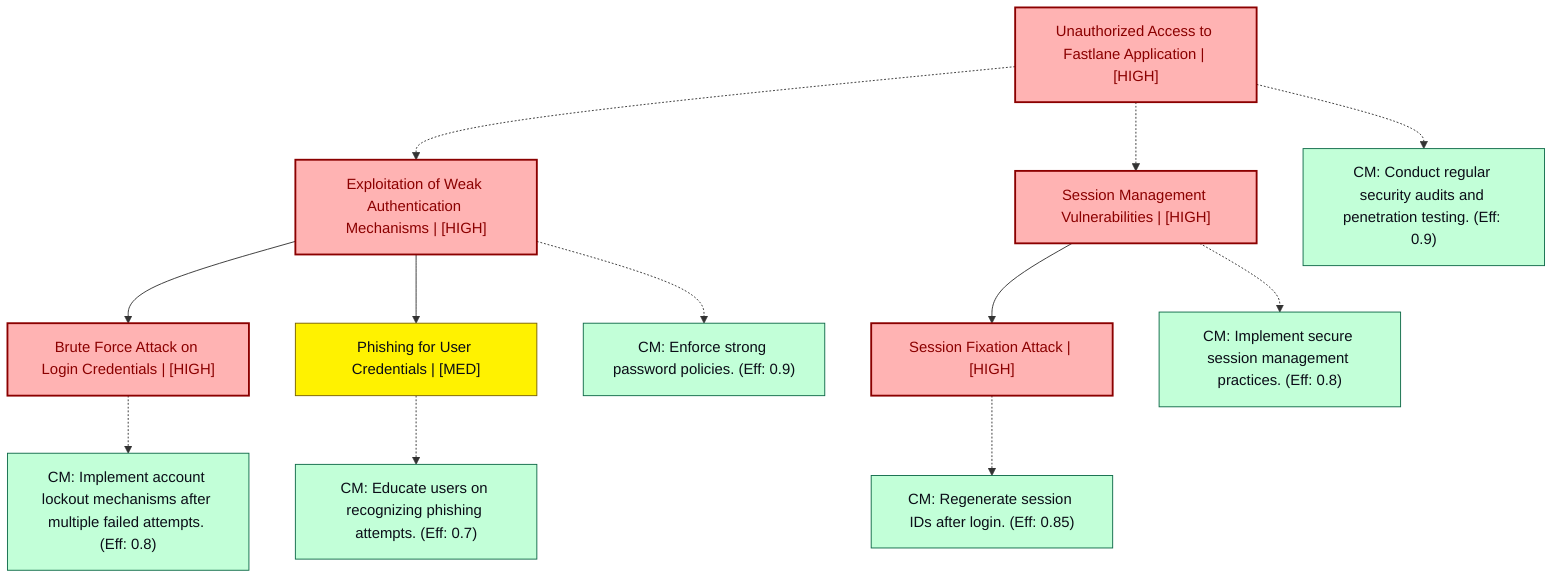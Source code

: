 graph TB
  node_01K64N89Z8M6HEWJ68V27R7SV1["Unauthorized Access to Fastlane Application | [HIGH]"]:::highRisk
  node_01K64N89Z8M6HEWJ68V27R7SV2["Exploitation of Weak Authentication Mechanisms | [HIGH]"]:::highRisk
  node_01K64N89Z8M6HEWJ68V27R7SV3["Brute Force Attack on Login Credentials | [HIGH]"]:::highRisk
  node_01K64N89Z8M6HEWJ68V27R7SV3_cm_0["CM: Implement account lockout mechanisms after multiple failed attempts. (Eff: 0.8)"]:::countermeasure
  node_01K64N89Z8M6HEWJ68V27R7SV4["Phishing for User Credentials | [MED]"]:::mediumRisk
  node_01K64N89Z8M6HEWJ68V27R7SV4_cm_0["CM: Educate users on recognizing phishing attempts. (Eff: 0.7)"]:::countermeasure
  node_01K64N89Z8M6HEWJ68V27R7SV2_cm_0["CM: Enforce strong password policies. (Eff: 0.9)"]:::countermeasure
  node_01K64N89Z8M6HEWJ68V27R7SV5["Session Management Vulnerabilities | [HIGH]"]:::highRisk
  node_01K64N89Z8M6HEWJ68V27R7SV6["Session Fixation Attack | [HIGH]"]:::highRisk
  node_01K64N89Z8M6HEWJ68V27R7SV6_cm_0["CM: Regenerate session IDs after login. (Eff: 0.85)"]:::countermeasure
  node_01K64N89Z8M6HEWJ68V27R7SV5_cm_0["CM: Implement secure session management practices. (Eff: 0.8)"]:::countermeasure
  node_01K64N89Z8M6HEWJ68V27R7SV1_cm_0["CM: Conduct regular security audits and penetration testing. (Eff: 0.9)"]:::countermeasure

  node_01K64N89Z8M6HEWJ68V27R7SV1 -.-> node_01K64N89Z8M6HEWJ68V27R7SV2
  node_01K64N89Z8M6HEWJ68V27R7SV2 --> node_01K64N89Z8M6HEWJ68V27R7SV3
  node_01K64N89Z8M6HEWJ68V27R7SV3 -.-> node_01K64N89Z8M6HEWJ68V27R7SV3_cm_0
  node_01K64N89Z8M6HEWJ68V27R7SV2 --> node_01K64N89Z8M6HEWJ68V27R7SV4
  node_01K64N89Z8M6HEWJ68V27R7SV4 -.-> node_01K64N89Z8M6HEWJ68V27R7SV4_cm_0
  node_01K64N89Z8M6HEWJ68V27R7SV2 -.-> node_01K64N89Z8M6HEWJ68V27R7SV2_cm_0
  node_01K64N89Z8M6HEWJ68V27R7SV1 -.-> node_01K64N89Z8M6HEWJ68V27R7SV5
  node_01K64N89Z8M6HEWJ68V27R7SV5 --> node_01K64N89Z8M6HEWJ68V27R7SV6
  node_01K64N89Z8M6HEWJ68V27R7SV6 -.-> node_01K64N89Z8M6HEWJ68V27R7SV6_cm_0
  node_01K64N89Z8M6HEWJ68V27R7SV5 -.-> node_01K64N89Z8M6HEWJ68V27R7SV5_cm_0
  node_01K64N89Z8M6HEWJ68V27R7SV1 -.-> node_01K64N89Z8M6HEWJ68V27R7SV1_cm_0

  classDef andNode fill:#FFB3B3,stroke:#8B0000,stroke-width:2px,color:#0B0D17
  classDef orNode fill:#C2FFD8,stroke:#106B49,stroke-width:2px,color:#0B0D17
  classDef leafNode fill:#73d1ff,stroke:#29ABE2,stroke-width:2px,color:#0B0D17
  classDef highRisk fill:#FFB3B3,color:#8B0000,stroke:#8B0000,stroke-width:2px
  classDef mediumRisk fill:#FFF200,stroke:#7A6300,stroke-width:1px,color:#0B0D17
  classDef lowRisk fill:#FFF2B3,stroke:#FFF2B3,stroke-width:1px,color:#0B0D17
  classDef countermeasure fill:#C2FFD8,stroke:#106B49,stroke-width:1px,color:#0B0D17
  classDef reference fill:#ffa1ad,stroke:#A259FF,stroke-width:1px,stroke-dasharray:3 3,color:#0B0D17
  classDef mitreNode stroke-dasharray:5 5
  classDef note fill:#ffffcc,stroke:#ffcc00,stroke-width:2px,stroke-dasharray:5 5
